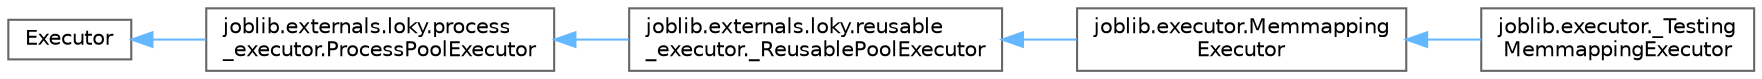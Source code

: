 digraph "Graphical Class Hierarchy"
{
 // LATEX_PDF_SIZE
  bgcolor="transparent";
  edge [fontname=Helvetica,fontsize=10,labelfontname=Helvetica,labelfontsize=10];
  node [fontname=Helvetica,fontsize=10,shape=box,height=0.2,width=0.4];
  rankdir="LR";
  Node0 [id="Node000000",label="Executor",height=0.2,width=0.4,color="grey40", fillcolor="white", style="filled",URL="$d7/d80/classExecutor.html",tooltip=" "];
  Node0 -> Node1 [id="edge3414_Node000000_Node000001",dir="back",color="steelblue1",style="solid",tooltip=" "];
  Node1 [id="Node000001",label="joblib.externals.loky.process\l_executor.ProcessPoolExecutor",height=0.2,width=0.4,color="grey40", fillcolor="white", style="filled",URL="$dc/d0f/classjoblib_1_1externals_1_1loky_1_1process__executor_1_1ProcessPoolExecutor.html",tooltip=" "];
  Node1 -> Node2 [id="edge3415_Node000001_Node000002",dir="back",color="steelblue1",style="solid",tooltip=" "];
  Node2 [id="Node000002",label="joblib.externals.loky.reusable\l_executor._ReusablePoolExecutor",height=0.2,width=0.4,color="grey40", fillcolor="white", style="filled",URL="$dd/df1/classjoblib_1_1externals_1_1loky_1_1reusable__executor_1_1__ReusablePoolExecutor.html",tooltip=" "];
  Node2 -> Node3 [id="edge3416_Node000002_Node000003",dir="back",color="steelblue1",style="solid",tooltip=" "];
  Node3 [id="Node000003",label="joblib.executor.Memmapping\lExecutor",height=0.2,width=0.4,color="grey40", fillcolor="white", style="filled",URL="$d0/d23/classjoblib_1_1executor_1_1MemmappingExecutor.html",tooltip=" "];
  Node3 -> Node4 [id="edge3417_Node000003_Node000004",dir="back",color="steelblue1",style="solid",tooltip=" "];
  Node4 [id="Node000004",label="joblib.executor._Testing\lMemmappingExecutor",height=0.2,width=0.4,color="grey40", fillcolor="white", style="filled",URL="$d0/dae/classjoblib_1_1executor_1_1__TestingMemmappingExecutor.html",tooltip=" "];
}

